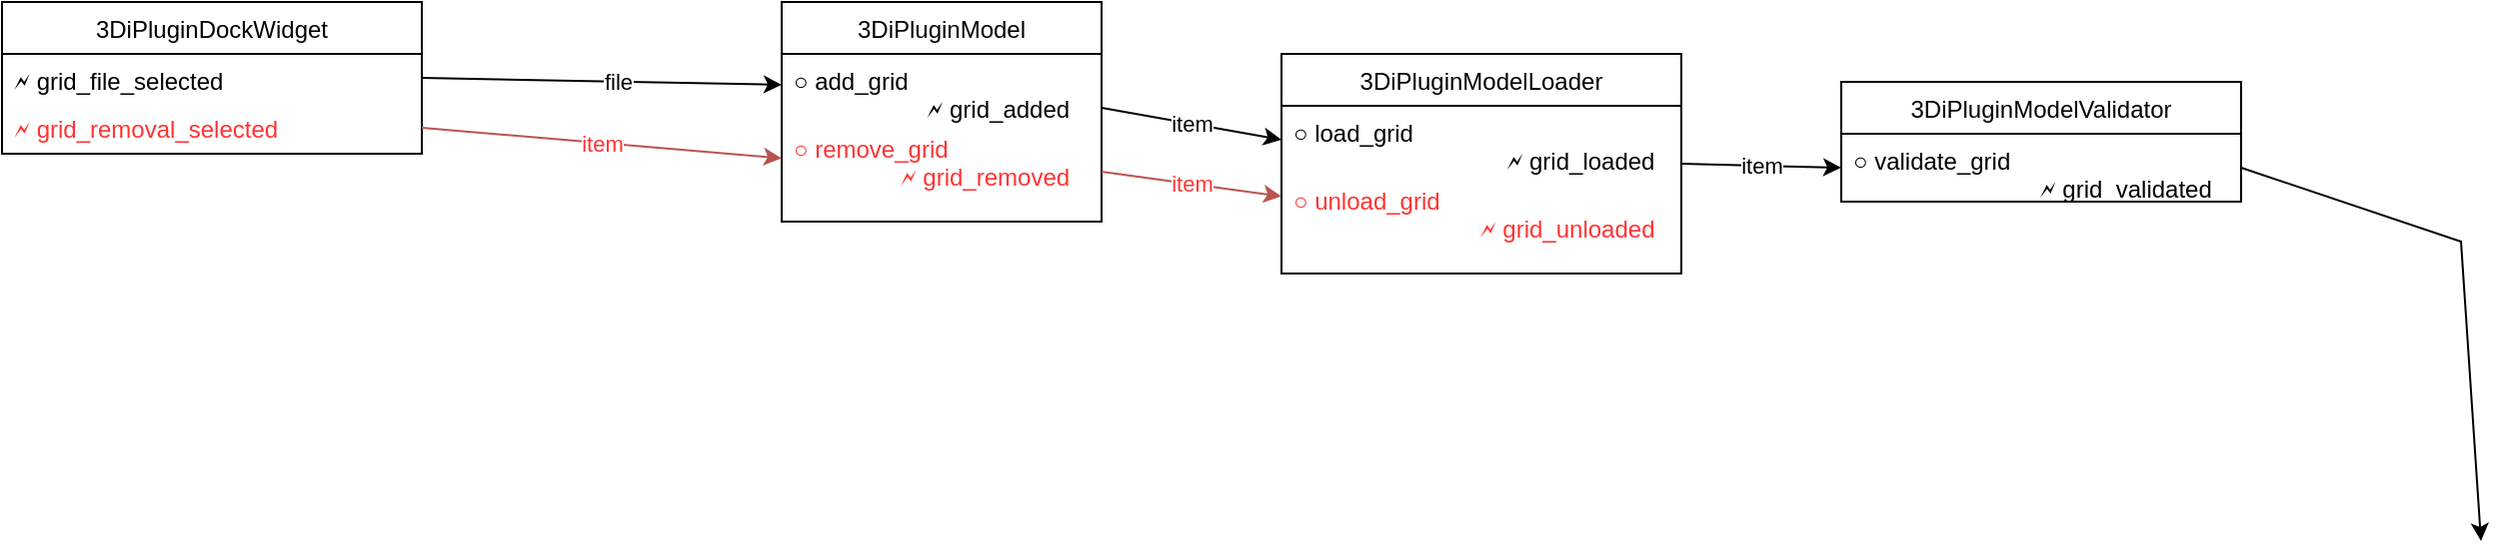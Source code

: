 <mxfile version="20.3.0" type="device"><diagram name="Page-1" id="b5b7bab2-c9e2-2cf4-8b2a-24fd1a2a6d21"><mxGraphModel dx="1422" dy="857" grid="1" gridSize="10" guides="1" tooltips="1" connect="1" arrows="1" fold="1" page="1" pageScale="1" pageWidth="827" pageHeight="1169" background="none" math="0" shadow="0"><root><mxCell id="0"/><mxCell id="1" parent="0"/><mxCell id="shywv9QNYz3xRIldoQkV-1" value="3DiPluginDockWidget" style="swimlane;fontStyle=0;childLayout=stackLayout;horizontal=1;startSize=26;fillColor=none;horizontalStack=0;resizeParent=1;resizeParentMax=0;resizeLast=0;collapsible=1;marginBottom=0;" vertex="1" parent="1"><mxGeometry x="90" y="130" width="210" height="76" as="geometry"/></mxCell><mxCell id="shywv9QNYz3xRIldoQkV-2" value="🗲 grid_file_selected" style="text;strokeColor=none;fillColor=none;align=left;verticalAlign=top;spacingLeft=4;spacingRight=4;overflow=hidden;rotatable=0;points=[[0,0.5],[1,0.5]];portConstraint=eastwest;" vertex="1" parent="shywv9QNYz3xRIldoQkV-1"><mxGeometry y="26" width="210" height="24" as="geometry"/></mxCell><mxCell id="shywv9QNYz3xRIldoQkV-3" value="🗲 grid_removal_selected" style="text;strokeColor=none;fillColor=none;align=left;verticalAlign=top;spacingLeft=4;spacingRight=4;overflow=hidden;rotatable=0;points=[[0,0.5],[1,0.5]];portConstraint=eastwest;fontColor=#FF3333;" vertex="1" parent="shywv9QNYz3xRIldoQkV-1"><mxGeometry y="50" width="210" height="26" as="geometry"/></mxCell><mxCell id="shywv9QNYz3xRIldoQkV-5" value="3DiPluginModel" style="swimlane;fontStyle=0;childLayout=stackLayout;horizontal=1;startSize=26;fillColor=none;horizontalStack=0;resizeParent=1;resizeParentMax=0;resizeLast=0;collapsible=1;marginBottom=0;" vertex="1" parent="1"><mxGeometry x="480" y="130" width="160" height="110" as="geometry"/></mxCell><mxCell id="shywv9QNYz3xRIldoQkV-6" value="○ add_grid&#10;                    🗲 grid_added" style="text;strokeColor=none;fillColor=none;align=left;verticalAlign=top;spacingLeft=4;spacingRight=4;overflow=hidden;rotatable=0;points=[[0,0.5],[1,0.5]];portConstraint=eastwest;" vertex="1" parent="shywv9QNYz3xRIldoQkV-5"><mxGeometry y="26" width="160" height="34" as="geometry"/></mxCell><mxCell id="shywv9QNYz3xRIldoQkV-7" value="○ remove_grid&#10;                🗲 grid_removed" style="text;strokeColor=none;fillColor=none;align=left;verticalAlign=top;spacingLeft=4;spacingRight=4;overflow=hidden;rotatable=0;points=[[0,0.5],[1,0.5]];portConstraint=eastwest;fontColor=#FF3333;" vertex="1" parent="shywv9QNYz3xRIldoQkV-5"><mxGeometry y="60" width="160" height="50" as="geometry"/></mxCell><mxCell id="shywv9QNYz3xRIldoQkV-9" value="item" style="endArrow=classic;html=1;rounded=0;fontColor=#FF3333;exitX=1;exitY=0.5;exitDx=0;exitDy=0;fillColor=#f8cecc;strokeColor=#b85450;" edge="1" parent="1" source="shywv9QNYz3xRIldoQkV-3" target="shywv9QNYz3xRIldoQkV-7"><mxGeometry width="50" height="50" relative="1" as="geometry"><mxPoint x="740" y="440" as="sourcePoint"/><mxPoint x="790" y="390" as="targetPoint"/></mxGeometry></mxCell><mxCell id="shywv9QNYz3xRIldoQkV-12" value="3DiPluginModelLoader" style="swimlane;fontStyle=0;childLayout=stackLayout;horizontal=1;startSize=26;fillColor=none;horizontalStack=0;resizeParent=1;resizeParentMax=0;resizeLast=0;collapsible=1;marginBottom=0;" vertex="1" parent="1"><mxGeometry x="730" y="156" width="200" height="110" as="geometry"/></mxCell><mxCell id="shywv9QNYz3xRIldoQkV-13" value="○ load_grid&#10;                                🗲 grid_loaded" style="text;strokeColor=none;fillColor=none;align=left;verticalAlign=top;spacingLeft=4;spacingRight=4;overflow=hidden;rotatable=0;points=[[0,0.5],[1,0.5]];portConstraint=eastwest;" vertex="1" parent="shywv9QNYz3xRIldoQkV-12"><mxGeometry y="26" width="200" height="34" as="geometry"/></mxCell><mxCell id="shywv9QNYz3xRIldoQkV-14" value="○ unload_grid&#10;                            🗲 grid_unloaded" style="text;strokeColor=none;fillColor=none;align=left;verticalAlign=top;spacingLeft=4;spacingRight=4;overflow=hidden;rotatable=0;points=[[0,0.5],[1,0.5]];portConstraint=eastwest;fontColor=#FF3333;" vertex="1" parent="shywv9QNYz3xRIldoQkV-12"><mxGeometry y="60" width="200" height="50" as="geometry"/></mxCell><mxCell id="shywv9QNYz3xRIldoQkV-15" value="item" style="endArrow=classic;html=1;rounded=0;fontColor=#FF3333;exitX=1;exitY=0.5;exitDx=0;exitDy=0;fillColor=#f8cecc;strokeColor=#b85450;" edge="1" parent="1" source="shywv9QNYz3xRIldoQkV-7" target="shywv9QNYz3xRIldoQkV-14"><mxGeometry width="50" height="50" relative="1" as="geometry"><mxPoint x="790" y="439.998" as="sourcePoint"/><mxPoint x="1064.96" y="450.837" as="targetPoint"/></mxGeometry></mxCell><mxCell id="shywv9QNYz3xRIldoQkV-17" value="" style="endArrow=classic;html=1;rounded=0;fontColor=#FF3333;exitX=1;exitY=0.5;exitDx=0;exitDy=0;" edge="1" parent="1" source="shywv9QNYz3xRIldoQkV-2" target="shywv9QNYz3xRIldoQkV-6"><mxGeometry width="50" height="50" relative="1" as="geometry"><mxPoint x="740" y="440" as="sourcePoint"/><mxPoint x="790" y="390" as="targetPoint"/></mxGeometry></mxCell><mxCell id="shywv9QNYz3xRIldoQkV-20" value="file" style="edgeLabel;html=1;align=center;verticalAlign=middle;resizable=0;points=[];fontColor=#000000;" vertex="1" connectable="0" parent="shywv9QNYz3xRIldoQkV-17"><mxGeometry x="0.086" relative="1" as="geometry"><mxPoint as="offset"/></mxGeometry></mxCell><mxCell id="shywv9QNYz3xRIldoQkV-21" value="item" style="endArrow=classic;html=1;rounded=0;fontColor=#000000;exitX=1;exitY=0.794;exitDx=0;exitDy=0;entryX=0;entryY=0.5;entryDx=0;entryDy=0;exitPerimeter=0;" edge="1" parent="1" source="shywv9QNYz3xRIldoQkV-6" target="shywv9QNYz3xRIldoQkV-13"><mxGeometry width="50" height="50" relative="1" as="geometry"><mxPoint x="740" y="440" as="sourcePoint"/><mxPoint x="790" y="390" as="targetPoint"/></mxGeometry></mxCell><mxCell id="shywv9QNYz3xRIldoQkV-22" value="3DiPluginModelValidator" style="swimlane;fontStyle=0;childLayout=stackLayout;horizontal=1;startSize=26;fillColor=none;horizontalStack=0;resizeParent=1;resizeParentMax=0;resizeLast=0;collapsible=1;marginBottom=0;" vertex="1" parent="1"><mxGeometry x="1010" y="170" width="200" height="60" as="geometry"/></mxCell><mxCell id="shywv9QNYz3xRIldoQkV-23" value="○ validate_grid&#10;                            🗲 grid_validated" style="text;strokeColor=none;fillColor=none;align=left;verticalAlign=top;spacingLeft=4;spacingRight=4;overflow=hidden;rotatable=0;points=[[0,0.5],[1,0.5]];portConstraint=eastwest;" vertex="1" parent="shywv9QNYz3xRIldoQkV-22"><mxGeometry y="26" width="200" height="34" as="geometry"/></mxCell><mxCell id="shywv9QNYz3xRIldoQkV-25" value="item" style="endArrow=classic;html=1;rounded=0;fontColor=#000000;exitX=1;exitY=0.853;exitDx=0;exitDy=0;entryX=0;entryY=0.5;entryDx=0;entryDy=0;exitPerimeter=0;" edge="1" parent="1" source="shywv9QNYz3xRIldoQkV-13" target="shywv9QNYz3xRIldoQkV-23"><mxGeometry width="50" height="50" relative="1" as="geometry"><mxPoint x="740" y="440" as="sourcePoint"/><mxPoint x="790" y="390" as="targetPoint"/></mxGeometry></mxCell><mxCell id="shywv9QNYz3xRIldoQkV-26" value="" style="endArrow=classic;html=1;rounded=0;fontColor=#000000;exitX=1;exitY=0.5;exitDx=0;exitDy=0;" edge="1" parent="1" source="shywv9QNYz3xRIldoQkV-23"><mxGeometry width="50" height="50" relative="1" as="geometry"><mxPoint x="740" y="440" as="sourcePoint"/><mxPoint x="1330" y="400" as="targetPoint"/><Array as="points"><mxPoint x="1320" y="250"/></Array></mxGeometry></mxCell></root></mxGraphModel></diagram></mxfile>